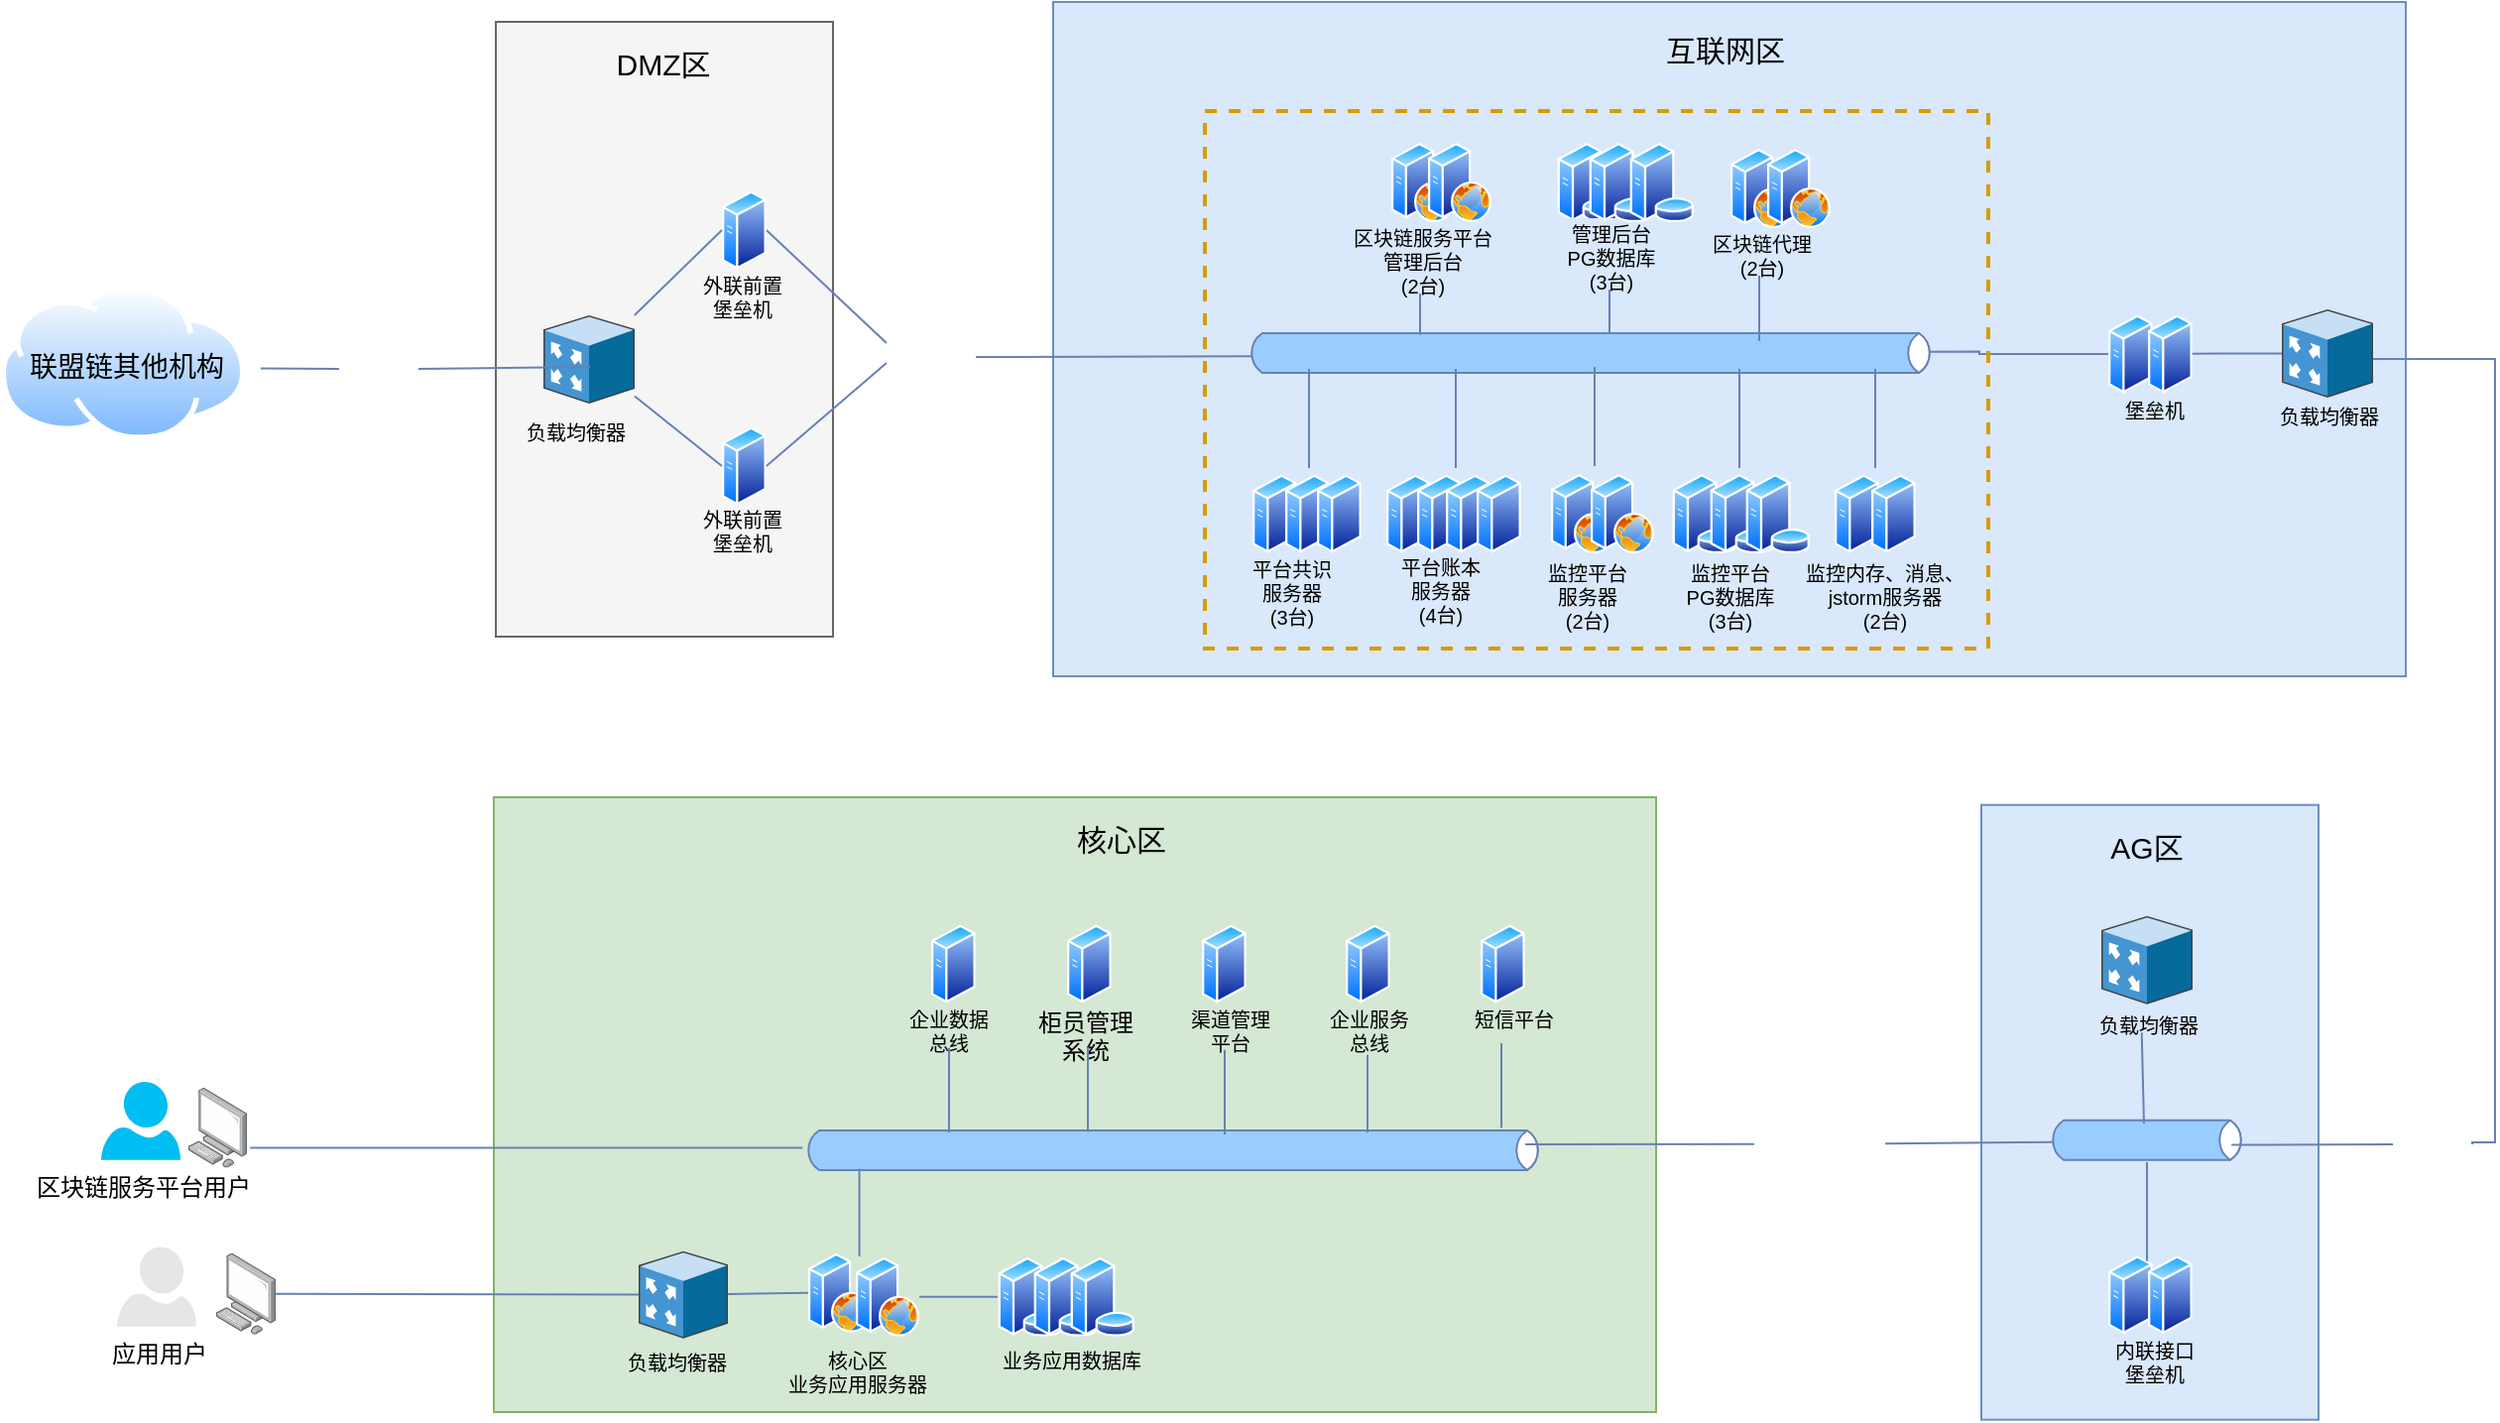 <mxfile version="12.1.3" type="github" pages="1">
  <diagram id="5cKMBXo00QwnDW6Vnjaq" name="Page-1">
    <mxGraphModel dx="1553" dy="948" grid="0" gridSize="10" guides="1" tooltips="1" connect="1" arrows="1" fold="1" page="1" pageScale="1" pageWidth="3300" pageHeight="4681" math="0" shadow="0">
      <root>
        <mxCell id="0"/>
        <mxCell id="1" parent="0"/>
        <mxCell id="jVW55D45m2aqDD3Mp7KM-1" value="" style="rounded=0;whiteSpace=wrap;html=1;strokeColor=#6c8ebf;strokeWidth=1;fillColor=#dae8fc;fontSize=12;align=center;" parent="1" vertex="1">
          <mxGeometry x="558" y="30" width="682" height="340" as="geometry"/>
        </mxCell>
        <mxCell id="jVW55D45m2aqDD3Mp7KM-2" value="" style="rounded=0;whiteSpace=wrap;html=1;strokeColor=#666666;fillColor=#f5f5f5;fontSize=12;align=center;fontColor=#333333;" parent="1" vertex="1">
          <mxGeometry x="277" y="40" width="170" height="310" as="geometry"/>
        </mxCell>
        <mxCell id="jVW55D45m2aqDD3Mp7KM-9" value="" style="shape=image;html=1;verticalAlign=top;verticalLabelPosition=bottom;labelBackgroundColor=#ffffff;imageAspect=0;aspect=fixed;image=https://cdn4.iconfinder.com/data/icons/VISTA/networking/png/128/firewall.png;strokeColor=#6881B3;fillColor=#99CCFF;fontSize=12;align=center;" parent="1" vertex="1">
          <mxGeometry x="198" y="195" width="40" height="40" as="geometry"/>
        </mxCell>
        <mxCell id="jVW55D45m2aqDD3Mp7KM-10" value="" style="endArrow=none;html=1;fontSize=12;entryX=0;entryY=0.5;entryDx=0;entryDy=0;exitX=1.114;exitY=0.482;exitDx=0;exitDy=0;exitPerimeter=0;strokeColor=#6881B3;" parent="1" target="jVW55D45m2aqDD3Mp7KM-9" edge="1">
          <mxGeometry width="50" height="50" relative="1" as="geometry">
            <mxPoint x="158.42" y="214.762" as="sourcePoint"/>
            <mxPoint x="215" y="252" as="targetPoint"/>
          </mxGeometry>
        </mxCell>
        <mxCell id="jVW55D45m2aqDD3Mp7KM-11" value="" style="shadow=0;dashed=0;html=1;labelPosition=center;verticalLabelPosition=bottom;verticalAlign=top;align=center;outlineConnect=0;shape=mxgraph.veeam.3d.proxy_appliance;direction=east;" parent="1" vertex="1">
          <mxGeometry x="301" y="188" width="46" height="44.562" as="geometry"/>
        </mxCell>
        <mxCell id="jVW55D45m2aqDD3Mp7KM-12" value="&lt;font style=&quot;font-size: 15px&quot;&gt;DMZ区&lt;/font&gt;" style="text;html=1;resizable=0;points=[];autosize=1;align=center;verticalAlign=top;spacingTop=-4;fontSize=12;" parent="1" vertex="1">
          <mxGeometry x="332" y="50" width="58" height="15" as="geometry"/>
        </mxCell>
        <mxCell id="jVW55D45m2aqDD3Mp7KM-13" value="" style="endArrow=none;html=1;strokeColor=#6881B3;strokeWidth=1;fontSize=12;exitX=1;exitY=0.5;exitDx=0;exitDy=0;entryX=0.512;entryY=0.583;entryDx=0;entryDy=0;entryPerimeter=0;" parent="1" source="jVW55D45m2aqDD3Mp7KM-9" target="jVW55D45m2aqDD3Mp7KM-11" edge="1">
          <mxGeometry width="50" height="50" relative="1" as="geometry">
            <mxPoint x="217" y="205" as="sourcePoint"/>
            <mxPoint x="327" y="132" as="targetPoint"/>
          </mxGeometry>
        </mxCell>
        <mxCell id="jVW55D45m2aqDD3Mp7KM-14" value="&lt;font style=&quot;font-size: 15px&quot;&gt;互联网区&lt;/font&gt;" style="text;html=1;resizable=0;points=[];autosize=1;align=left;verticalAlign=top;spacingTop=-4;fontSize=12;" parent="1" vertex="1">
          <mxGeometry x="864.5" y="43" width="70" height="15" as="geometry"/>
        </mxCell>
        <mxCell id="jVW55D45m2aqDD3Mp7KM-15" value="" style="shape=image;html=1;verticalAlign=top;verticalLabelPosition=bottom;labelBackgroundColor=#ffffff;imageAspect=0;aspect=fixed;image=https://cdn4.iconfinder.com/data/icons/VISTA/networking/png/128/firewall.png;strokeColor=#6881B3;fillColor=#99CCFF;fontSize=12;align=center;" parent="1" vertex="1">
          <mxGeometry x="474" y="192" width="40" height="40" as="geometry"/>
        </mxCell>
        <mxCell id="jVW55D45m2aqDD3Mp7KM-16" value="" style="endArrow=none;html=1;strokeColor=#6881B3;strokeWidth=1;fontSize=12;exitX=1;exitY=0.5;exitDx=0;exitDy=0;entryX=0;entryY=0.25;entryDx=0;entryDy=0;" parent="1" source="jVW55D45m2aqDD3Mp7KM-80" target="jVW55D45m2aqDD3Mp7KM-15" edge="1">
          <mxGeometry width="50" height="50" relative="1" as="geometry">
            <mxPoint x="400.4" y="217.12" as="sourcePoint"/>
            <mxPoint x="537" y="262" as="targetPoint"/>
          </mxGeometry>
        </mxCell>
        <mxCell id="jVW55D45m2aqDD3Mp7KM-18" value="" style="endArrow=none;html=1;strokeColor=#6881B3;strokeWidth=1;fontSize=12;entryX=0.009;entryY=0.667;entryDx=0;entryDy=0;entryPerimeter=0;" parent="1" edge="1" target="zUVz9iLzvqFxni2BXEmU-132">
          <mxGeometry width="50" height="50" relative="1" as="geometry">
            <mxPoint x="519" y="209" as="sourcePoint"/>
            <mxPoint x="620" y="210" as="targetPoint"/>
          </mxGeometry>
        </mxCell>
        <mxCell id="jVW55D45m2aqDD3Mp7KM-19" value="外联前置&lt;br style=&quot;font-size: 10px&quot;&gt;堡垒机" style="text;html=1;resizable=0;points=[];autosize=1;align=center;verticalAlign=top;spacingTop=-4;fontSize=10;" parent="1" vertex="1">
          <mxGeometry x="376" y="165" width="50" height="24" as="geometry"/>
        </mxCell>
        <mxCell id="jVW55D45m2aqDD3Mp7KM-31" value="" style="rounded=0;whiteSpace=wrap;html=1;strokeColor=#6c8ebf;strokeWidth=1;fillColor=#dae8fc;fontSize=8;align=center;" parent="1" vertex="1">
          <mxGeometry x="1026" y="434.853" width="170" height="310" as="geometry"/>
        </mxCell>
        <mxCell id="jVW55D45m2aqDD3Mp7KM-32" value="&lt;font style=&quot;font-size: 15px&quot;&gt;AG区&lt;/font&gt;" style="text;html=1;resizable=0;points=[];autosize=1;align=center;verticalAlign=top;spacingTop=-4;fontSize=12;" parent="1" vertex="1">
          <mxGeometry x="1085.5" y="444.853" width="47" height="15" as="geometry"/>
        </mxCell>
        <mxCell id="jVW55D45m2aqDD3Mp7KM-33" value="负载均衡器" style="text;html=1;resizable=0;points=[];autosize=1;align=center;verticalAlign=top;spacingTop=-4;fontSize=10;" parent="1" vertex="1">
          <mxGeometry x="287" y="239" width="60" height="10" as="geometry"/>
        </mxCell>
        <mxCell id="jVW55D45m2aqDD3Mp7KM-35" value="" style="shadow=0;dashed=0;html=1;labelPosition=center;verticalLabelPosition=bottom;verticalAlign=top;align=center;outlineConnect=0;shape=mxgraph.veeam.3d.proxy_appliance;direction=east;" parent="1" vertex="1">
          <mxGeometry x="1086.5" y="490.853" width="46" height="44.562" as="geometry"/>
        </mxCell>
        <mxCell id="jVW55D45m2aqDD3Mp7KM-36" value="负载均衡器" style="text;html=1;resizable=0;points=[];autosize=1;align=center;verticalAlign=top;spacingTop=-4;fontSize=10;" parent="1" vertex="1">
          <mxGeometry x="1079.5" y="537.853" width="60" height="10" as="geometry"/>
        </mxCell>
        <mxCell id="jVW55D45m2aqDD3Mp7KM-37" value="" style="html=1;fillColor=#99CCFF;strokeColor=#6881B3;gradientColor=none;gradientDirection=north;strokeWidth=1;shape=mxgraph.networks.bus;gradientColor=none;gradientDirection=north;fontColor=#ffffff;perimeter=backbonePerimeter;backboneSize=20;align=center;fontSize=12;" parent="1" vertex="1">
          <mxGeometry x="1059.5" y="598.853" width="100" height="10" as="geometry"/>
        </mxCell>
        <mxCell id="jVW55D45m2aqDD3Mp7KM-140" style="edgeStyle=orthogonalEdgeStyle;rounded=0;orthogonalLoop=1;jettySize=auto;html=1;exitX=1;exitY=0.5;exitDx=0;exitDy=0;strokeColor=#6881B3;endArrow=none;endFill=0;" parent="1" source="jVW55D45m2aqDD3Mp7KM-39" target="jVW55D45m2aqDD3Mp7KM-137" edge="1">
          <mxGeometry relative="1" as="geometry">
            <Array as="points">
              <mxPoint x="1285" y="605"/>
              <mxPoint x="1285" y="210"/>
            </Array>
          </mxGeometry>
        </mxCell>
        <mxCell id="jVW55D45m2aqDD3Mp7KM-39" value="" style="shape=image;html=1;verticalAlign=top;verticalLabelPosition=bottom;labelBackgroundColor=#ffffff;imageAspect=0;aspect=fixed;image=https://cdn4.iconfinder.com/data/icons/VISTA/networking/png/128/firewall.png;strokeColor=#6881B3;fillColor=#99CCFF;fontSize=12;align=center;" parent="1" vertex="1">
          <mxGeometry x="1233.5" y="586" width="40" height="40" as="geometry"/>
        </mxCell>
        <mxCell id="jVW55D45m2aqDD3Mp7KM-40" value="" style="endArrow=none;html=1;strokeColor=#6881B3;strokeWidth=1;fontSize=8;exitX=0.485;exitY=-0.318;exitDx=0;exitDy=0;exitPerimeter=0;entryX=0.456;entryY=1.182;entryDx=0;entryDy=0;entryPerimeter=0;" parent="1" source="jVW55D45m2aqDD3Mp7KM-37" target="jVW55D45m2aqDD3Mp7KM-36" edge="1">
          <mxGeometry width="50" height="50" relative="1" as="geometry">
            <mxPoint x="1190.5" y="589.853" as="sourcePoint"/>
            <mxPoint x="1240.5" y="539.853" as="targetPoint"/>
          </mxGeometry>
        </mxCell>
        <mxCell id="jVW55D45m2aqDD3Mp7KM-41" value="" style="group" parent="1" vertex="1" connectable="0">
          <mxGeometry x="1090" y="661.853" width="42.4" height="40" as="geometry"/>
        </mxCell>
        <mxCell id="jVW55D45m2aqDD3Mp7KM-42" value="" style="aspect=fixed;perimeter=ellipsePerimeter;html=1;align=center;shadow=0;dashed=0;spacingTop=3;image;image=img/lib/active_directory/generic_server.svg;strokeColor=#6881B3;strokeWidth=1;fillColor=#99CCFF;fontSize=8;" parent="jVW55D45m2aqDD3Mp7KM-41" vertex="1">
          <mxGeometry width="22.4" height="40" as="geometry"/>
        </mxCell>
        <mxCell id="jVW55D45m2aqDD3Mp7KM-43" value="" style="aspect=fixed;perimeter=ellipsePerimeter;html=1;align=center;shadow=0;dashed=0;spacingTop=3;image;image=img/lib/active_directory/generic_server.svg;strokeColor=#6881B3;strokeWidth=1;fillColor=#99CCFF;fontSize=8;" parent="jVW55D45m2aqDD3Mp7KM-41" vertex="1">
          <mxGeometry x="20" width="22.4" height="40" as="geometry"/>
        </mxCell>
        <mxCell id="jVW55D45m2aqDD3Mp7KM-44" value="内联接口&lt;br style=&quot;font-size: 10px;&quot;&gt;堡垒机" style="text;html=1;resizable=0;points=[];autosize=1;align=center;verticalAlign=top;spacingTop=-4;fontSize=10;" parent="1" vertex="1">
          <mxGeometry x="1087.5" y="701.853" width="50" height="20" as="geometry"/>
        </mxCell>
        <mxCell id="jVW55D45m2aqDD3Mp7KM-45" value="" style="strokeColor=#6881B3;edgeStyle=none;rounded=0;endArrow=none;html=1;strokeWidth=1;fontSize=12;" parent="1" edge="1">
          <mxGeometry relative="1" as="geometry">
            <mxPoint x="1109.5" y="664.853" as="sourcePoint"/>
            <mxPoint x="1109.5" y="615.0" as="targetPoint"/>
            <Array as="points">
              <mxPoint x="1109.5" y="641.853"/>
            </Array>
          </mxGeometry>
        </mxCell>
        <mxCell id="jVW55D45m2aqDD3Mp7KM-46" value="" style="rounded=0;whiteSpace=wrap;html=1;strokeColor=#82b366;strokeWidth=1;fillColor=#d5e8d4;fontSize=8;align=center;" parent="1" vertex="1">
          <mxGeometry x="276" y="431" width="586" height="310" as="geometry"/>
        </mxCell>
        <mxCell id="jVW55D45m2aqDD3Mp7KM-47" value="" style="html=1;fillColor=#99CCFF;strokeColor=#6881B3;gradientColor=none;gradientDirection=north;strokeWidth=1;shape=mxgraph.networks.bus;gradientColor=none;gradientDirection=north;fontColor=#ffffff;perimeter=backbonePerimeter;backboneSize=20;align=center;" parent="1" vertex="1">
          <mxGeometry x="432" y="599" width="373" height="20" as="geometry"/>
        </mxCell>
        <mxCell id="jVW55D45m2aqDD3Mp7KM-48" value="" style="strokeColor=#6881B3;edgeStyle=none;rounded=0;endArrow=none;html=1;strokeWidth=1;fontSize=8;" parent="1" edge="1">
          <mxGeometry relative="1" as="geometry">
            <mxPoint x="505.5" y="557.353" as="sourcePoint"/>
            <mxPoint x="505.5" y="600.029" as="targetPoint"/>
          </mxGeometry>
        </mxCell>
        <mxCell id="jVW55D45m2aqDD3Mp7KM-49" value="" style="strokeColor=#6881B3;edgeStyle=none;rounded=0;endArrow=none;html=1;strokeWidth=1;fontSize=8;" parent="1" edge="1">
          <mxGeometry relative="1" as="geometry">
            <mxPoint x="644.5" y="558.353" as="sourcePoint"/>
            <mxPoint x="644.5" y="601.029" as="targetPoint"/>
          </mxGeometry>
        </mxCell>
        <mxCell id="jVW55D45m2aqDD3Mp7KM-50" value="" style="strokeColor=#6881B3;edgeStyle=none;rounded=0;endArrow=none;html=1;strokeWidth=1;fontSize=8;" parent="1" edge="1">
          <mxGeometry relative="1" as="geometry">
            <mxPoint x="716.5" y="560.853" as="sourcePoint"/>
            <mxPoint x="716.5" y="600.02" as="targetPoint"/>
          </mxGeometry>
        </mxCell>
        <mxCell id="jVW55D45m2aqDD3Mp7KM-51" value="" style="shadow=0;dashed=0;html=1;labelPosition=center;verticalLabelPosition=bottom;verticalAlign=top;align=center;outlineConnect=0;shape=mxgraph.veeam.3d.proxy_appliance;direction=east;" parent="1" vertex="1">
          <mxGeometry x="349" y="659.853" width="45" height="44" as="geometry"/>
        </mxCell>
        <mxCell id="jVW55D45m2aqDD3Mp7KM-52" value="负载均衡器" style="text;html=1;resizable=0;points=[];autosize=1;align=center;verticalAlign=top;spacingTop=-4;fontSize=10;" parent="1" vertex="1">
          <mxGeometry x="338" y="707.853" width="60" height="10" as="geometry"/>
        </mxCell>
        <mxCell id="jVW55D45m2aqDD3Mp7KM-53" value="" style="aspect=fixed;perimeter=ellipsePerimeter;html=1;align=center;shadow=0;dashed=0;spacingTop=3;image;image=img/lib/active_directory/generic_server.svg;strokeColor=#6881B3;strokeWidth=1;fillColor=#99CCFF;fontSize=8;" parent="1" vertex="1">
          <mxGeometry x="705.5" y="495" width="22.4" height="40" as="geometry"/>
        </mxCell>
        <mxCell id="jVW55D45m2aqDD3Mp7KM-54" value="" style="aspect=fixed;perimeter=ellipsePerimeter;html=1;align=center;shadow=0;dashed=0;spacingTop=3;image;image=img/lib/active_directory/generic_server.svg;strokeColor=#6881B3;strokeWidth=1;fillColor=#99CCFF;fontSize=8;" parent="1" vertex="1">
          <mxGeometry x="633" y="495" width="22.4" height="40" as="geometry"/>
        </mxCell>
        <mxCell id="jVW55D45m2aqDD3Mp7KM-55" value="企业服务&lt;br&gt;总线" style="text;html=1;resizable=0;points=[];autosize=1;align=center;verticalAlign=top;spacingTop=-4;fontSize=10;" parent="1" vertex="1">
          <mxGeometry x="688" y="535" width="58" height="24" as="geometry"/>
        </mxCell>
        <mxCell id="jVW55D45m2aqDD3Mp7KM-56" value="渠道管理&lt;br&gt;平台" style="text;html=1;resizable=0;points=[];autosize=1;align=center;verticalAlign=top;spacingTop=-4;fontSize=10;" parent="1" vertex="1">
          <mxGeometry x="618" y="535" width="58" height="24" as="geometry"/>
        </mxCell>
        <mxCell id="jVW55D45m2aqDD3Mp7KM-57" value="" style="aspect=fixed;perimeter=ellipsePerimeter;html=1;align=center;shadow=0;dashed=0;spacingTop=3;image;image=img/lib/active_directory/generic_server.svg;strokeColor=#6881B3;strokeWidth=1;fillColor=#99CCFF;fontSize=8;" parent="1" vertex="1">
          <mxGeometry x="496.5" y="495" width="22.4" height="40" as="geometry"/>
        </mxCell>
        <mxCell id="jVW55D45m2aqDD3Mp7KM-58" value="企业数据&lt;br&gt;总线" style="text;html=1;resizable=0;points=[];autosize=1;align=center;verticalAlign=top;spacingTop=-4;fontSize=10;" parent="1" vertex="1">
          <mxGeometry x="476" y="534.853" width="58" height="24" as="geometry"/>
        </mxCell>
        <mxCell id="jVW55D45m2aqDD3Mp7KM-59" value="" style="group" parent="1" vertex="1" connectable="0">
          <mxGeometry x="434.5" y="660.853" width="56" height="40" as="geometry"/>
        </mxCell>
        <mxCell id="jVW55D45m2aqDD3Mp7KM-60" value="" style="aspect=fixed;perimeter=ellipsePerimeter;html=1;align=center;shadow=0;dashed=0;spacingTop=3;image;image=img/lib/active_directory/web_server.svg;strokeColor=#6881B3;strokeWidth=1;fillColor=#99CCFF;fontSize=12;" parent="jVW55D45m2aqDD3Mp7KM-59" vertex="1">
          <mxGeometry width="32" height="40" as="geometry"/>
        </mxCell>
        <mxCell id="jVW55D45m2aqDD3Mp7KM-61" value="" style="aspect=fixed;perimeter=ellipsePerimeter;html=1;align=center;shadow=0;dashed=0;spacingTop=3;image;image=img/lib/active_directory/web_server.svg;strokeColor=#6881B3;strokeWidth=1;fillColor=#99CCFF;fontSize=12;" parent="jVW55D45m2aqDD3Mp7KM-59" vertex="1">
          <mxGeometry x="24" y="2" width="32" height="40" as="geometry"/>
        </mxCell>
        <mxCell id="jVW55D45m2aqDD3Mp7KM-62" value="核心区&lt;br&gt;业务应用服务器" style="text;html=1;resizable=0;points=[];autosize=1;align=center;verticalAlign=top;spacingTop=-4;fontSize=10;" parent="1" vertex="1">
          <mxGeometry x="418.5" y="706.853" width="80" height="24" as="geometry"/>
        </mxCell>
        <mxCell id="jVW55D45m2aqDD3Mp7KM-63" value="业务应用数据库" style="text;html=1;resizable=0;points=[];autosize=1;align=center;verticalAlign=top;spacingTop=-4;fontSize=10;" parent="1" vertex="1">
          <mxGeometry x="519.5" y="706.853" width="94" height="12" as="geometry"/>
        </mxCell>
        <mxCell id="jVW55D45m2aqDD3Mp7KM-64" value="" style="aspect=fixed;perimeter=ellipsePerimeter;html=1;align=center;shadow=0;dashed=0;spacingTop=3;image;image=img/lib/active_directory/database_server.svg;strokeColor=#6881B3;strokeWidth=1;fillColor=#99CCFF;fontSize=8;" parent="1" vertex="1">
          <mxGeometry x="530" y="662.853" width="32.8" height="40" as="geometry"/>
        </mxCell>
        <mxCell id="jVW55D45m2aqDD3Mp7KM-65" value="" style="aspect=fixed;perimeter=ellipsePerimeter;html=1;align=center;shadow=0;dashed=0;spacingTop=3;image;image=img/lib/active_directory/database_server.svg;strokeColor=#6881B3;strokeWidth=1;fillColor=#99CCFF;fontSize=8;" parent="1" vertex="1">
          <mxGeometry x="548" y="662.853" width="32.8" height="40" as="geometry"/>
        </mxCell>
        <mxCell id="jVW55D45m2aqDD3Mp7KM-66" value="" style="aspect=fixed;perimeter=ellipsePerimeter;html=1;align=center;shadow=0;dashed=0;spacingTop=3;image;image=img/lib/active_directory/database_server.svg;strokeColor=#6881B3;strokeWidth=1;fillColor=#99CCFF;fontSize=8;" parent="1" vertex="1">
          <mxGeometry x="566.5" y="662.853" width="32.8" height="40" as="geometry"/>
        </mxCell>
        <mxCell id="jVW55D45m2aqDD3Mp7KM-67" value="&lt;font style=&quot;font-size: 15px&quot;&gt;核心区&lt;/font&gt;" style="text;html=1;resizable=0;points=[];autosize=1;align=center;verticalAlign=top;spacingTop=-4;fontSize=12;" parent="1" vertex="1">
          <mxGeometry x="564.5" y="441.353" width="55" height="15" as="geometry"/>
        </mxCell>
        <mxCell id="jVW55D45m2aqDD3Mp7KM-68" value="" style="shape=image;html=1;verticalAlign=top;verticalLabelPosition=bottom;labelBackgroundColor=#ffffff;imageAspect=0;aspect=fixed;image=https://cdn4.iconfinder.com/data/icons/VISTA/networking/png/128/firewall.png;strokeColor=#6881B3;fillColor=#99CCFF;fontSize=12;align=center;" parent="1" vertex="1">
          <mxGeometry x="911.5" y="585.853" width="40" height="40" as="geometry"/>
        </mxCell>
        <mxCell id="jVW55D45m2aqDD3Mp7KM-69" value="" style="points=[];aspect=fixed;html=1;align=center;shadow=0;dashed=0;image;image=img/lib/allied_telesis/computer_and_terminals/Personal_Computer.svg;strokeColor=#6881B3;fillColor=#99CCFF;fontSize=12;" parent="1" vertex="1">
          <mxGeometry x="122" y="577.45" width="29.5" height="40.317" as="geometry"/>
        </mxCell>
        <mxCell id="jVW55D45m2aqDD3Mp7KM-70" value="" style="verticalLabelPosition=bottom;html=1;verticalAlign=top;align=center;strokeColor=none;fillColor=#00BEF2;shape=mxgraph.azure.user;" parent="1" vertex="1">
          <mxGeometry x="78" y="574.5" width="40" height="39.333" as="geometry"/>
        </mxCell>
        <mxCell id="jVW55D45m2aqDD3Mp7KM-71" value="区块链服务平台用户" style="text;html=1;resizable=0;points=[];autosize=1;align=center;verticalAlign=top;spacingTop=-4;fontSize=12;" parent="1" vertex="1">
          <mxGeometry x="40" y="617.833" width="118" height="14" as="geometry"/>
        </mxCell>
        <mxCell id="jVW55D45m2aqDD3Mp7KM-72" value="" style="endArrow=none;html=1;strokeColor=#6881B3;exitX=0.926;exitY=0.743;exitDx=0;exitDy=0;exitPerimeter=0;entryX=0;entryY=0.5;entryDx=0;entryDy=0;" parent="1" source="jVW55D45m2aqDD3Mp7KM-37" target="jVW55D45m2aqDD3Mp7KM-39" edge="1">
          <mxGeometry width="50" height="50" relative="1" as="geometry">
            <mxPoint x="1227" y="701" as="sourcePoint"/>
            <mxPoint x="1277" y="651" as="targetPoint"/>
          </mxGeometry>
        </mxCell>
        <mxCell id="jVW55D45m2aqDD3Mp7KM-73" value="" style="points=[];aspect=fixed;html=1;align=center;shadow=0;dashed=0;image;image=img/lib/allied_telesis/computer_and_terminals/Personal_Computer.svg;strokeColor=#6881B3;fillColor=#99CCFF;fontSize=12;" parent="1" vertex="1">
          <mxGeometry x="136" y="660.853" width="30" height="41" as="geometry"/>
        </mxCell>
        <mxCell id="jVW55D45m2aqDD3Mp7KM-74" value="" style="verticalLabelPosition=bottom;html=1;verticalAlign=top;align=center;strokeColor=none;fillColor=#E6E6E6;shape=mxgraph.azure.user;" parent="1" vertex="1">
          <mxGeometry x="86" y="657.853" width="40" height="40" as="geometry"/>
        </mxCell>
        <mxCell id="jVW55D45m2aqDD3Mp7KM-75" value="应用用户" style="text;html=1;resizable=0;points=[];autosize=1;align=center;verticalAlign=top;spacingTop=-4;fontSize=12;" parent="1" vertex="1">
          <mxGeometry x="78" y="701.853" width="58" height="14" as="geometry"/>
        </mxCell>
        <mxCell id="jVW55D45m2aqDD3Mp7KM-76" value="" style="endArrow=none;html=1;strokeColor=#6881B3;entryX=0;entryY=0.5;entryDx=0;entryDy=0;" parent="1" target="jVW55D45m2aqDD3Mp7KM-68" edge="1">
          <mxGeometry width="50" height="50" relative="1" as="geometry">
            <mxPoint x="796" y="606" as="sourcePoint"/>
            <mxPoint x="770" y="640" as="targetPoint"/>
          </mxGeometry>
        </mxCell>
        <mxCell id="jVW55D45m2aqDD3Mp7KM-77" value="" style="endArrow=none;html=1;strokeColor=#6881B3;entryX=0.024;entryY=0.6;entryDx=0;entryDy=0;entryPerimeter=0;" parent="1" target="jVW55D45m2aqDD3Mp7KM-37" edge="1">
          <mxGeometry width="50" height="50" relative="1" as="geometry">
            <mxPoint x="977.5" y="605.661" as="sourcePoint"/>
            <mxPoint x="880" y="604" as="targetPoint"/>
          </mxGeometry>
        </mxCell>
        <mxCell id="jVW55D45m2aqDD3Mp7KM-78" value="" style="endArrow=none;html=1;strokeColor=#6881B3;" parent="1" source="jVW55D45m2aqDD3Mp7KM-73" target="jVW55D45m2aqDD3Mp7KM-51" edge="1">
          <mxGeometry width="50" height="50" relative="1" as="geometry">
            <mxPoint x="249" y="615" as="sourcePoint"/>
            <mxPoint x="299" y="565" as="targetPoint"/>
          </mxGeometry>
        </mxCell>
        <mxCell id="jVW55D45m2aqDD3Mp7KM-79" value="" style="aspect=fixed;perimeter=ellipsePerimeter;html=1;align=center;shadow=0;dashed=0;spacingTop=3;image;image=img/lib/active_directory/generic_server.svg;strokeColor=#6881B3;strokeWidth=1;fillColor=#99CCFF;fontSize=8;" parent="1" vertex="1">
          <mxGeometry x="391" y="244" width="22.4" height="40" as="geometry"/>
        </mxCell>
        <mxCell id="jVW55D45m2aqDD3Mp7KM-80" value="" style="aspect=fixed;perimeter=ellipsePerimeter;html=1;align=center;shadow=0;dashed=0;spacingTop=3;image;image=img/lib/active_directory/generic_server.svg;strokeColor=#6881B3;strokeWidth=1;fillColor=#99CCFF;fontSize=8;" parent="1" vertex="1">
          <mxGeometry x="391" y="125" width="22.4" height="40" as="geometry"/>
        </mxCell>
        <mxCell id="jVW55D45m2aqDD3Mp7KM-81" value="外联前置&lt;br style=&quot;font-size: 10px&quot;&gt;堡垒机" style="text;html=1;resizable=0;points=[];autosize=1;align=center;verticalAlign=top;spacingTop=-4;fontSize=10;" parent="1" vertex="1">
          <mxGeometry x="376" y="282.5" width="50" height="24" as="geometry"/>
        </mxCell>
        <mxCell id="jVW55D45m2aqDD3Mp7KM-82" value="" style="endArrow=none;html=1;entryX=0;entryY=0.5;entryDx=0;entryDy=0;strokeColor=#6881B3;" parent="1" source="jVW55D45m2aqDD3Mp7KM-11" target="jVW55D45m2aqDD3Mp7KM-80" edge="1">
          <mxGeometry width="50" height="50" relative="1" as="geometry">
            <mxPoint x="337" y="173" as="sourcePoint"/>
            <mxPoint x="387" y="123" as="targetPoint"/>
          </mxGeometry>
        </mxCell>
        <mxCell id="jVW55D45m2aqDD3Mp7KM-83" value="" style="endArrow=none;html=1;strokeColor=#6881B3;exitX=0;exitY=0.5;exitDx=0;exitDy=0;" parent="1" source="jVW55D45m2aqDD3Mp7KM-79" target="jVW55D45m2aqDD3Mp7KM-11" edge="1">
          <mxGeometry width="50" height="50" relative="1" as="geometry">
            <mxPoint x="294" y="353" as="sourcePoint"/>
            <mxPoint x="344" y="303" as="targetPoint"/>
          </mxGeometry>
        </mxCell>
        <mxCell id="jVW55D45m2aqDD3Mp7KM-84" value="" style="endArrow=none;html=1;strokeColor=#6881B3;exitX=1;exitY=0.5;exitDx=0;exitDy=0;entryX=0;entryY=0.5;entryDx=0;entryDy=0;" parent="1" source="jVW55D45m2aqDD3Mp7KM-79" target="jVW55D45m2aqDD3Mp7KM-15" edge="1">
          <mxGeometry width="50" height="50" relative="1" as="geometry">
            <mxPoint x="472" y="366" as="sourcePoint"/>
            <mxPoint x="522" y="316" as="targetPoint"/>
          </mxGeometry>
        </mxCell>
        <mxCell id="jVW55D45m2aqDD3Mp7KM-116" value="" style="endArrow=none;html=1;strokeColor=#6881B3;entryX=0;entryY=0.5;entryDx=0;entryDy=0;" parent="1" source="jVW55D45m2aqDD3Mp7KM-51" target="jVW55D45m2aqDD3Mp7KM-60" edge="1">
          <mxGeometry width="50" height="50" relative="1" as="geometry">
            <mxPoint x="416" y="709" as="sourcePoint"/>
            <mxPoint x="466" y="659" as="targetPoint"/>
          </mxGeometry>
        </mxCell>
        <mxCell id="jVW55D45m2aqDD3Mp7KM-117" style="edgeStyle=orthogonalEdgeStyle;rounded=0;orthogonalLoop=1;jettySize=auto;html=1;endArrow=none;endFill=0;strokeColor=#6881B3;" parent="1" source="jVW55D45m2aqDD3Mp7KM-61" target="jVW55D45m2aqDD3Mp7KM-64" edge="1">
          <mxGeometry relative="1" as="geometry"/>
        </mxCell>
        <mxCell id="jVW55D45m2aqDD3Mp7KM-118" value="" style="aspect=fixed;perimeter=ellipsePerimeter;html=1;align=center;shadow=0;dashed=0;spacingTop=3;image;image=img/lib/active_directory/generic_server.svg;strokeColor=#6881B3;strokeWidth=1;fillColor=#99CCFF;fontSize=8;" parent="1" vertex="1">
          <mxGeometry x="773.5" y="495" width="22.4" height="40" as="geometry"/>
        </mxCell>
        <mxCell id="jVW55D45m2aqDD3Mp7KM-119" value="短信平台" style="text;html=1;resizable=0;points=[];autosize=1;align=center;verticalAlign=top;spacingTop=-4;fontSize=10;" parent="1" vertex="1">
          <mxGeometry x="761" y="535" width="58" height="14" as="geometry"/>
        </mxCell>
        <mxCell id="jVW55D45m2aqDD3Mp7KM-120" value="" style="aspect=fixed;perimeter=ellipsePerimeter;html=1;align=center;shadow=0;dashed=0;spacingTop=3;image;image=img/lib/active_directory/generic_server.svg;strokeColor=#6881B3;strokeWidth=1;fillColor=#99CCFF;fontSize=8;" parent="1" vertex="1">
          <mxGeometry x="565" y="495" width="22.4" height="40" as="geometry"/>
        </mxCell>
        <mxCell id="jVW55D45m2aqDD3Mp7KM-121" value="柜员管理&lt;br&gt;系统" style="text;html=1;resizable=0;points=[];autosize=1;align=center;verticalAlign=top;spacingTop=-4;" parent="1" vertex="1">
          <mxGeometry x="545" y="535" width="58" height="28" as="geometry"/>
        </mxCell>
        <mxCell id="jVW55D45m2aqDD3Mp7KM-122" style="edgeStyle=orthogonalEdgeStyle;rounded=0;orthogonalLoop=1;jettySize=auto;html=1;exitX=0.5;exitY=0;exitDx=0;exitDy=0;entryX=0.049;entryY=0.864;entryDx=0;entryDy=0;entryPerimeter=0;endArrow=none;endFill=0;strokeColor=#6881B3;" parent="1" edge="1">
          <mxGeometry relative="1" as="geometry">
            <mxPoint x="460.286" y="662.571" as="sourcePoint"/>
            <mxPoint x="460.286" y="618.286" as="targetPoint"/>
          </mxGeometry>
        </mxCell>
        <mxCell id="jVW55D45m2aqDD3Mp7KM-123" value="" style="endArrow=none;html=1;strokeColor=#6881B3;entryX=-0.001;entryY=0.436;entryDx=0;entryDy=0;entryPerimeter=0;exitX=1.056;exitY=0.751;exitDx=0;exitDy=0;exitPerimeter=0;" parent="1" source="jVW55D45m2aqDD3Mp7KM-69" target="jVW55D45m2aqDD3Mp7KM-47" edge="1">
          <mxGeometry width="50" height="50" relative="1" as="geometry">
            <mxPoint x="315" y="620" as="sourcePoint"/>
            <mxPoint x="365" y="570" as="targetPoint"/>
          </mxGeometry>
        </mxCell>
        <mxCell id="jVW55D45m2aqDD3Mp7KM-131" value="" style="strokeColor=#6881B3;edgeStyle=none;rounded=0;endArrow=none;html=1;strokeWidth=1;fontSize=8;" parent="1" edge="1">
          <mxGeometry relative="1" as="geometry">
            <mxPoint x="575.5" y="557" as="sourcePoint"/>
            <mxPoint x="575.5" y="599.676" as="targetPoint"/>
          </mxGeometry>
        </mxCell>
        <mxCell id="jVW55D45m2aqDD3Mp7KM-132" value="" style="strokeColor=#6881B3;edgeStyle=none;rounded=0;endArrow=none;html=1;strokeWidth=1;fontSize=8;" parent="1" edge="1">
          <mxGeometry relative="1" as="geometry">
            <mxPoint x="784" y="555" as="sourcePoint"/>
            <mxPoint x="784" y="597.676" as="targetPoint"/>
          </mxGeometry>
        </mxCell>
        <mxCell id="jVW55D45m2aqDD3Mp7KM-149" value="" style="edgeStyle=orthogonalEdgeStyle;rounded=0;orthogonalLoop=1;jettySize=auto;html=1;endArrow=none;endFill=0;strokeColor=#6881B3;fontSize=10;" parent="1" source="jVW55D45m2aqDD3Mp7KM-137" target="jVW55D45m2aqDD3Mp7KM-146" edge="1">
          <mxGeometry relative="1" as="geometry"/>
        </mxCell>
        <mxCell id="jVW55D45m2aqDD3Mp7KM-137" value="" style="shadow=0;dashed=0;html=1;labelPosition=center;verticalLabelPosition=bottom;verticalAlign=top;align=center;outlineConnect=0;shape=mxgraph.veeam.3d.proxy_appliance;direction=east;" parent="1" vertex="1">
          <mxGeometry x="1177.5" y="185" width="46" height="44.562" as="geometry"/>
        </mxCell>
        <mxCell id="jVW55D45m2aqDD3Mp7KM-138" value="负载均衡器" style="text;html=1;resizable=0;points=[];autosize=1;align=center;verticalAlign=top;spacingTop=-4;fontSize=10;" parent="1" vertex="1">
          <mxGeometry x="1170.5" y="231" width="60" height="10" as="geometry"/>
        </mxCell>
        <mxCell id="jVW55D45m2aqDD3Mp7KM-145" value="" style="group" parent="1" vertex="1" connectable="0">
          <mxGeometry x="1090" y="187.5" width="42.4" height="40" as="geometry"/>
        </mxCell>
        <mxCell id="jVW55D45m2aqDD3Mp7KM-146" value="" style="aspect=fixed;perimeter=ellipsePerimeter;html=1;align=center;shadow=0;dashed=0;spacingTop=3;image;image=img/lib/active_directory/generic_server.svg;strokeColor=#6881B3;strokeWidth=1;fillColor=#99CCFF;fontSize=8;" parent="jVW55D45m2aqDD3Mp7KM-145" vertex="1">
          <mxGeometry width="22.4" height="40" as="geometry"/>
        </mxCell>
        <mxCell id="jVW55D45m2aqDD3Mp7KM-147" value="" style="aspect=fixed;perimeter=ellipsePerimeter;html=1;align=center;shadow=0;dashed=0;spacingTop=3;image;image=img/lib/active_directory/generic_server.svg;strokeColor=#6881B3;strokeWidth=1;fillColor=#99CCFF;fontSize=8;" parent="jVW55D45m2aqDD3Mp7KM-145" vertex="1">
          <mxGeometry x="20" width="22.4" height="40" as="geometry"/>
        </mxCell>
        <mxCell id="jVW55D45m2aqDD3Mp7KM-148" value="堡垒机" style="text;html=1;resizable=0;points=[];autosize=1;align=center;verticalAlign=top;spacingTop=-4;fontSize=10;" parent="1" vertex="1">
          <mxGeometry x="1092.5" y="227.5" width="40" height="12" as="geometry"/>
        </mxCell>
        <mxCell id="jVW55D45m2aqDD3Mp7KM-150" style="edgeStyle=orthogonalEdgeStyle;rounded=0;orthogonalLoop=1;jettySize=auto;html=1;exitX=0;exitY=0.5;exitDx=0;exitDy=0;endArrow=none;endFill=0;strokeColor=#6881B3;fontSize=10;entryX=0.984;entryY=0.433;entryDx=0;entryDy=0;entryPerimeter=0;" parent="1" source="jVW55D45m2aqDD3Mp7KM-146" target="zUVz9iLzvqFxni2BXEmU-132" edge="1">
          <mxGeometry relative="1" as="geometry">
            <mxPoint x="1039" y="207" as="targetPoint"/>
            <Array as="points">
              <mxPoint x="1025" y="207"/>
              <mxPoint x="1025" y="207"/>
            </Array>
          </mxGeometry>
        </mxCell>
        <mxCell id="jVW55D45m2aqDD3Mp7KM-151" value="" style="aspect=fixed;perimeter=ellipsePerimeter;html=1;align=center;shadow=0;dashed=0;spacingTop=3;image;image=img/lib/active_directory/internet_cloud.svg;fontSize=10;" parent="1" vertex="1">
          <mxGeometry x="27" y="173" width="124" height="78" as="geometry"/>
        </mxCell>
        <mxCell id="jVW55D45m2aqDD3Mp7KM-152" value="联盟链其他机构" style="text;html=1;resizable=0;points=[];autosize=1;align=left;verticalAlign=top;spacingTop=-4;fontSize=14;" parent="1" vertex="1">
          <mxGeometry x="40" y="203" width="80" height="12" as="geometry"/>
        </mxCell>
        <mxCell id="zUVz9iLzvqFxni2BXEmU-131" value="" style="rounded=0;whiteSpace=wrap;html=1;fillColor=none;fontSize=10;dashed=1;strokeColor=#d79b00;strokeWidth=2;" vertex="1" parent="1">
          <mxGeometry x="634.5" y="85" width="395" height="271" as="geometry"/>
        </mxCell>
        <mxCell id="zUVz9iLzvqFxni2BXEmU-132" value="" style="html=1;fillColor=#99CCFF;strokeColor=#6881B3;gradientColor=none;gradientDirection=north;strokeWidth=1;shape=mxgraph.networks.bus;gradientColor=none;gradientDirection=north;fontColor=#ffffff;perimeter=backbonePerimeter;backboneSize=20;align=center;fontSize=12;" vertex="1" parent="1">
          <mxGeometry x="655.5" y="202" width="347" height="10" as="geometry"/>
        </mxCell>
        <mxCell id="zUVz9iLzvqFxni2BXEmU-133" value="" style="strokeColor=#6881B3;edgeStyle=none;rounded=0;endArrow=none;html=1;strokeWidth=1;fontSize=12;" edge="1" parent="1">
          <mxGeometry relative="1" as="geometry">
            <mxPoint x="743" y="155.0" as="sourcePoint"/>
            <mxPoint x="743" y="197.929" as="targetPoint"/>
          </mxGeometry>
        </mxCell>
        <mxCell id="zUVz9iLzvqFxni2BXEmU-134" value="" style="strokeColor=#6881B3;edgeStyle=none;rounded=0;endArrow=none;html=1;strokeWidth=1;fontSize=12;" edge="1" parent="1">
          <mxGeometry relative="1" as="geometry">
            <mxPoint x="838.5" y="154.5" as="sourcePoint"/>
            <mxPoint x="838.5" y="196.676" as="targetPoint"/>
          </mxGeometry>
        </mxCell>
        <mxCell id="zUVz9iLzvqFxni2BXEmU-135" value="" style="strokeColor=#6881B3;edgeStyle=none;rounded=0;endArrow=none;html=1;strokeWidth=1;fontSize=12;" edge="1" parent="1">
          <mxGeometry relative="1" as="geometry">
            <mxPoint x="687" y="265.0" as="sourcePoint"/>
            <mxPoint x="687" y="215.0" as="targetPoint"/>
          </mxGeometry>
        </mxCell>
        <mxCell id="zUVz9iLzvqFxni2BXEmU-136" value="区块链服务平台&lt;br&gt;管理后台&lt;br&gt;(2台)" style="text;html=1;resizable=0;points=[];autosize=1;align=center;verticalAlign=top;spacingTop=-4;fontSize=10;fillColor=#DAE8FC;" vertex="1" parent="1">
          <mxGeometry x="704" y="141" width="80" height="36" as="geometry"/>
        </mxCell>
        <mxCell id="zUVz9iLzvqFxni2BXEmU-137" value="平台共识&lt;br&gt;服务器&lt;br&gt;(3台)" style="text;html=1;resizable=0;points=[];autosize=1;align=center;verticalAlign=top;spacingTop=-4;fontSize=10;" vertex="1" parent="1">
          <mxGeometry x="652.5" y="308" width="50" height="36" as="geometry"/>
        </mxCell>
        <mxCell id="zUVz9iLzvqFxni2BXEmU-138" value="" style="aspect=fixed;perimeter=ellipsePerimeter;html=1;align=center;shadow=0;dashed=0;spacingTop=3;image;image=img/lib/active_directory/generic_server.svg;strokeColor=#6881B3;strokeWidth=1;fillColor=#99CCFF;fontSize=8;" vertex="1" parent="1">
          <mxGeometry x="658.5" y="268" width="22.4" height="40" as="geometry"/>
        </mxCell>
        <mxCell id="zUVz9iLzvqFxni2BXEmU-139" value="平台账本&lt;br&gt;服务器&lt;br&gt;(4台)" style="text;html=1;resizable=0;points=[];autosize=1;align=center;verticalAlign=top;spacingTop=-4;fontSize=10;" vertex="1" parent="1">
          <mxGeometry x="727.5" y="307" width="50" height="36" as="geometry"/>
        </mxCell>
        <mxCell id="zUVz9iLzvqFxni2BXEmU-140" value="" style="aspect=fixed;perimeter=ellipsePerimeter;html=1;align=center;shadow=0;dashed=0;spacingTop=3;image;image=img/lib/active_directory/web_server.svg;strokeColor=#6881B3;strokeWidth=1;fillColor=#99CCFF;fontSize=12;" vertex="1" parent="1">
          <mxGeometry x="728.5" y="101" width="32" height="40" as="geometry"/>
        </mxCell>
        <mxCell id="zUVz9iLzvqFxni2BXEmU-141" value="" style="aspect=fixed;perimeter=ellipsePerimeter;html=1;align=center;shadow=0;dashed=0;spacingTop=3;image;image=img/lib/active_directory/web_server.svg;strokeColor=#6881B3;strokeWidth=1;fillColor=#99CCFF;fontSize=12;" vertex="1" parent="1">
          <mxGeometry x="747" y="101" width="32" height="40" as="geometry"/>
        </mxCell>
        <mxCell id="zUVz9iLzvqFxni2BXEmU-142" value="" style="aspect=fixed;perimeter=ellipsePerimeter;html=1;align=center;shadow=0;dashed=0;spacingTop=3;image;image=img/lib/active_directory/database_server.svg;strokeColor=#6881B3;strokeWidth=1;fillColor=#99CCFF;fontSize=8;" vertex="1" parent="1">
          <mxGeometry x="812" y="101" width="32.8" height="40" as="geometry"/>
        </mxCell>
        <mxCell id="zUVz9iLzvqFxni2BXEmU-143" value="管理后台&lt;br style=&quot;font-size: 10px&quot;&gt;PG数据库&lt;br&gt;(3台)" style="text;html=1;resizable=0;points=[];autosize=1;align=center;verticalAlign=top;spacingTop=-4;fillColor=#DAE8FC;fontSize=10;" vertex="1" parent="1">
          <mxGeometry x="812" y="139" width="54" height="36" as="geometry"/>
        </mxCell>
        <mxCell id="zUVz9iLzvqFxni2BXEmU-144" value="" style="aspect=fixed;perimeter=ellipsePerimeter;html=1;align=center;shadow=0;dashed=0;spacingTop=3;image;image=img/lib/active_directory/database_server.svg;strokeColor=#6881B3;strokeWidth=1;fillColor=#99CCFF;fontSize=8;" vertex="1" parent="1">
          <mxGeometry x="828" y="101" width="32.8" height="40" as="geometry"/>
        </mxCell>
        <mxCell id="zUVz9iLzvqFxni2BXEmU-145" value="" style="aspect=fixed;perimeter=ellipsePerimeter;html=1;align=center;shadow=0;dashed=0;spacingTop=3;image;image=img/lib/active_directory/database_server.svg;strokeColor=#6881B3;strokeWidth=1;fillColor=#99CCFF;fontSize=8;" vertex="1" parent="1">
          <mxGeometry x="848.5" y="101" width="32.8" height="40" as="geometry"/>
        </mxCell>
        <mxCell id="zUVz9iLzvqFxni2BXEmU-146" value="" style="aspect=fixed;perimeter=ellipsePerimeter;html=1;align=center;shadow=0;dashed=0;spacingTop=3;image;image=img/lib/active_directory/generic_server.svg;strokeColor=#6881B3;strokeWidth=1;fillColor=#99CCFF;fontSize=8;" vertex="1" parent="1">
          <mxGeometry x="675" y="268" width="22.4" height="40" as="geometry"/>
        </mxCell>
        <mxCell id="zUVz9iLzvqFxni2BXEmU-147" value="" style="strokeColor=#6881B3;edgeStyle=none;rounded=0;endArrow=none;html=1;strokeWidth=1;fontSize=12;" edge="1" parent="1">
          <mxGeometry relative="1" as="geometry">
            <mxPoint x="761" y="265.0" as="sourcePoint"/>
            <mxPoint x="761" y="215.0" as="targetPoint"/>
          </mxGeometry>
        </mxCell>
        <mxCell id="zUVz9iLzvqFxni2BXEmU-148" value="" style="aspect=fixed;perimeter=ellipsePerimeter;html=1;align=center;shadow=0;dashed=0;spacingTop=3;image;image=img/lib/active_directory/generic_server.svg;strokeColor=#6881B3;strokeWidth=1;fillColor=#99CCFF;fontSize=8;" vertex="1" parent="1">
          <mxGeometry x="691" y="268" width="22.4" height="40" as="geometry"/>
        </mxCell>
        <mxCell id="zUVz9iLzvqFxni2BXEmU-149" value="" style="aspect=fixed;perimeter=ellipsePerimeter;html=1;align=center;shadow=0;dashed=0;spacingTop=3;image;image=img/lib/active_directory/generic_server.svg;strokeColor=#6881B3;strokeWidth=1;fillColor=#99CCFF;fontSize=8;" vertex="1" parent="1">
          <mxGeometry x="726" y="268" width="22.4" height="40" as="geometry"/>
        </mxCell>
        <mxCell id="zUVz9iLzvqFxni2BXEmU-150" value="" style="strokeColor=#6881B3;edgeStyle=none;rounded=0;endArrow=none;html=1;strokeWidth=1;fontSize=12;" edge="1" parent="1">
          <mxGeometry relative="1" as="geometry">
            <mxPoint x="831" y="264" as="sourcePoint"/>
            <mxPoint x="831" y="214" as="targetPoint"/>
            <Array as="points">
              <mxPoint x="831" y="244"/>
            </Array>
          </mxGeometry>
        </mxCell>
        <mxCell id="zUVz9iLzvqFxni2BXEmU-151" value="" style="aspect=fixed;perimeter=ellipsePerimeter;html=1;align=center;shadow=0;dashed=0;spacingTop=3;image;image=img/lib/active_directory/generic_server.svg;strokeColor=#6881B3;strokeWidth=1;fillColor=#99CCFF;fontSize=8;" vertex="1" parent="1">
          <mxGeometry x="741.5" y="268" width="22.4" height="40" as="geometry"/>
        </mxCell>
        <mxCell id="zUVz9iLzvqFxni2BXEmU-152" value="" style="strokeColor=#6881B3;edgeStyle=none;rounded=0;endArrow=none;html=1;strokeWidth=1;fontSize=12;" edge="1" parent="1">
          <mxGeometry relative="1" as="geometry">
            <mxPoint x="904" y="265.0" as="sourcePoint"/>
            <mxPoint x="904" y="215.0" as="targetPoint"/>
            <Array as="points">
              <mxPoint x="904" y="245"/>
            </Array>
          </mxGeometry>
        </mxCell>
        <mxCell id="zUVz9iLzvqFxni2BXEmU-153" value="" style="aspect=fixed;perimeter=ellipsePerimeter;html=1;align=center;shadow=0;dashed=0;spacingTop=3;image;image=img/lib/active_directory/generic_server.svg;strokeColor=#6881B3;strokeWidth=1;fillColor=#99CCFF;fontSize=8;" vertex="1" parent="1">
          <mxGeometry x="756" y="268" width="22.4" height="40" as="geometry"/>
        </mxCell>
        <mxCell id="zUVz9iLzvqFxni2BXEmU-154" value="" style="strokeColor=#6881B3;edgeStyle=none;rounded=0;endArrow=none;html=1;strokeWidth=1;fontSize=12;" edge="1" parent="1">
          <mxGeometry relative="1" as="geometry">
            <mxPoint x="972.5" y="265.0" as="sourcePoint"/>
            <mxPoint x="972.5" y="215.0" as="targetPoint"/>
            <Array as="points">
              <mxPoint x="972.5" y="245"/>
            </Array>
          </mxGeometry>
        </mxCell>
        <mxCell id="zUVz9iLzvqFxni2BXEmU-155" value="" style="aspect=fixed;perimeter=ellipsePerimeter;html=1;align=center;shadow=0;dashed=0;spacingTop=3;image;image=img/lib/active_directory/generic_server.svg;strokeColor=#6881B3;strokeWidth=1;fillColor=#99CCFF;fontSize=8;" vertex="1" parent="1">
          <mxGeometry x="771.5" y="268" width="22.4" height="40" as="geometry"/>
        </mxCell>
        <mxCell id="zUVz9iLzvqFxni2BXEmU-159" value="" style="aspect=fixed;perimeter=ellipsePerimeter;html=1;align=center;shadow=0;dashed=0;spacingTop=3;image;image=img/lib/active_directory/web_server.svg;strokeColor=#6881B3;strokeWidth=1;fillColor=#99CCFF;fontSize=12;" vertex="1" parent="1">
          <mxGeometry x="809" y="268" width="32" height="40" as="geometry"/>
        </mxCell>
        <mxCell id="zUVz9iLzvqFxni2BXEmU-160" value="" style="aspect=fixed;perimeter=ellipsePerimeter;html=1;align=center;shadow=0;dashed=0;spacingTop=3;image;image=img/lib/active_directory/web_server.svg;strokeColor=#6881B3;strokeWidth=1;fillColor=#99CCFF;fontSize=12;" vertex="1" parent="1">
          <mxGeometry x="829" y="268" width="32" height="40" as="geometry"/>
        </mxCell>
        <mxCell id="zUVz9iLzvqFxni2BXEmU-161" value="监控平台&lt;br&gt;服务器&lt;br&gt;(2台)" style="text;html=1;resizable=0;points=[];autosize=1;align=center;verticalAlign=top;spacingTop=-4;fontSize=10;" vertex="1" parent="1">
          <mxGeometry x="802" y="310" width="50" height="36" as="geometry"/>
        </mxCell>
        <mxCell id="zUVz9iLzvqFxni2BXEmU-162" value="" style="aspect=fixed;perimeter=ellipsePerimeter;html=1;align=center;shadow=0;dashed=0;spacingTop=3;image;image=img/lib/active_directory/database_server.svg;strokeColor=#6881B3;strokeWidth=1;fillColor=#99CCFF;fontSize=8;" vertex="1" parent="1">
          <mxGeometry x="870" y="268" width="32.8" height="40" as="geometry"/>
        </mxCell>
        <mxCell id="zUVz9iLzvqFxni2BXEmU-163" value="" style="aspect=fixed;perimeter=ellipsePerimeter;html=1;align=center;shadow=0;dashed=0;spacingTop=3;image;image=img/lib/active_directory/database_server.svg;strokeColor=#6881B3;strokeWidth=1;fillColor=#99CCFF;fontSize=8;" vertex="1" parent="1">
          <mxGeometry x="889" y="268" width="32.8" height="40" as="geometry"/>
        </mxCell>
        <mxCell id="zUVz9iLzvqFxni2BXEmU-164" value="" style="aspect=fixed;perimeter=ellipsePerimeter;html=1;align=center;shadow=0;dashed=0;spacingTop=3;image;image=img/lib/active_directory/database_server.svg;strokeColor=#6881B3;strokeWidth=1;fillColor=#99CCFF;fontSize=8;" vertex="1" parent="1">
          <mxGeometry x="907" y="268" width="32.8" height="40" as="geometry"/>
        </mxCell>
        <mxCell id="zUVz9iLzvqFxni2BXEmU-165" value="监控平台&lt;br&gt;PG数据库&lt;br&gt;(3台)" style="text;html=1;resizable=0;points=[];autosize=1;align=center;verticalAlign=top;spacingTop=-4;fontSize=10;" vertex="1" parent="1">
          <mxGeometry x="871.5" y="310" width="54" height="36" as="geometry"/>
        </mxCell>
        <mxCell id="zUVz9iLzvqFxni2BXEmU-166" value="" style="aspect=fixed;perimeter=ellipsePerimeter;html=1;align=center;shadow=0;dashed=0;spacingTop=3;image;image=img/lib/active_directory/generic_server.svg;strokeColor=#6881B3;strokeWidth=1;fillColor=#99CCFF;fontSize=8;" vertex="1" parent="1">
          <mxGeometry x="952" y="268" width="22.4" height="40" as="geometry"/>
        </mxCell>
        <mxCell id="zUVz9iLzvqFxni2BXEmU-167" value="" style="aspect=fixed;perimeter=ellipsePerimeter;html=1;align=center;shadow=0;dashed=0;spacingTop=3;image;image=img/lib/active_directory/generic_server.svg;strokeColor=#6881B3;strokeWidth=1;fillColor=#99CCFF;fontSize=8;" vertex="1" parent="1">
          <mxGeometry x="970.5" y="268" width="22.4" height="40" as="geometry"/>
        </mxCell>
        <mxCell id="zUVz9iLzvqFxni2BXEmU-168" value="监控内存、消息、&lt;br&gt;jstorm服务器&lt;br&gt;(2台)" style="text;html=1;resizable=0;points=[];autosize=1;align=center;verticalAlign=top;spacingTop=-4;fontSize=10;" vertex="1" parent="1">
          <mxGeometry x="932" y="310" width="90" height="36" as="geometry"/>
        </mxCell>
        <mxCell id="zUVz9iLzvqFxni2BXEmU-170" value="" style="strokeColor=#6881B3;edgeStyle=none;rounded=0;endArrow=none;html=1;strokeWidth=1;fontSize=12;" edge="1" parent="1">
          <mxGeometry relative="1" as="geometry">
            <mxPoint x="914" y="158.0" as="sourcePoint"/>
            <mxPoint x="914" y="200.929" as="targetPoint"/>
          </mxGeometry>
        </mxCell>
        <mxCell id="zUVz9iLzvqFxni2BXEmU-171" value="区块链代理&lt;br&gt;(2台)" style="text;html=1;resizable=0;points=[];autosize=1;align=center;verticalAlign=top;spacingTop=-4;fontSize=10;fillColor=#DAE8FC;" vertex="1" parent="1">
          <mxGeometry x="885" y="144" width="60" height="24" as="geometry"/>
        </mxCell>
        <mxCell id="zUVz9iLzvqFxni2BXEmU-172" value="" style="aspect=fixed;perimeter=ellipsePerimeter;html=1;align=center;shadow=0;dashed=0;spacingTop=3;image;image=img/lib/active_directory/web_server.svg;strokeColor=#6881B3;strokeWidth=1;fillColor=#99CCFF;fontSize=12;" vertex="1" parent="1">
          <mxGeometry x="899.5" y="104" width="32" height="40" as="geometry"/>
        </mxCell>
        <mxCell id="zUVz9iLzvqFxni2BXEmU-173" value="" style="aspect=fixed;perimeter=ellipsePerimeter;html=1;align=center;shadow=0;dashed=0;spacingTop=3;image;image=img/lib/active_directory/web_server.svg;strokeColor=#6881B3;strokeWidth=1;fillColor=#99CCFF;fontSize=12;" vertex="1" parent="1">
          <mxGeometry x="918" y="104" width="32" height="40" as="geometry"/>
        </mxCell>
      </root>
    </mxGraphModel>
  </diagram>
</mxfile>
